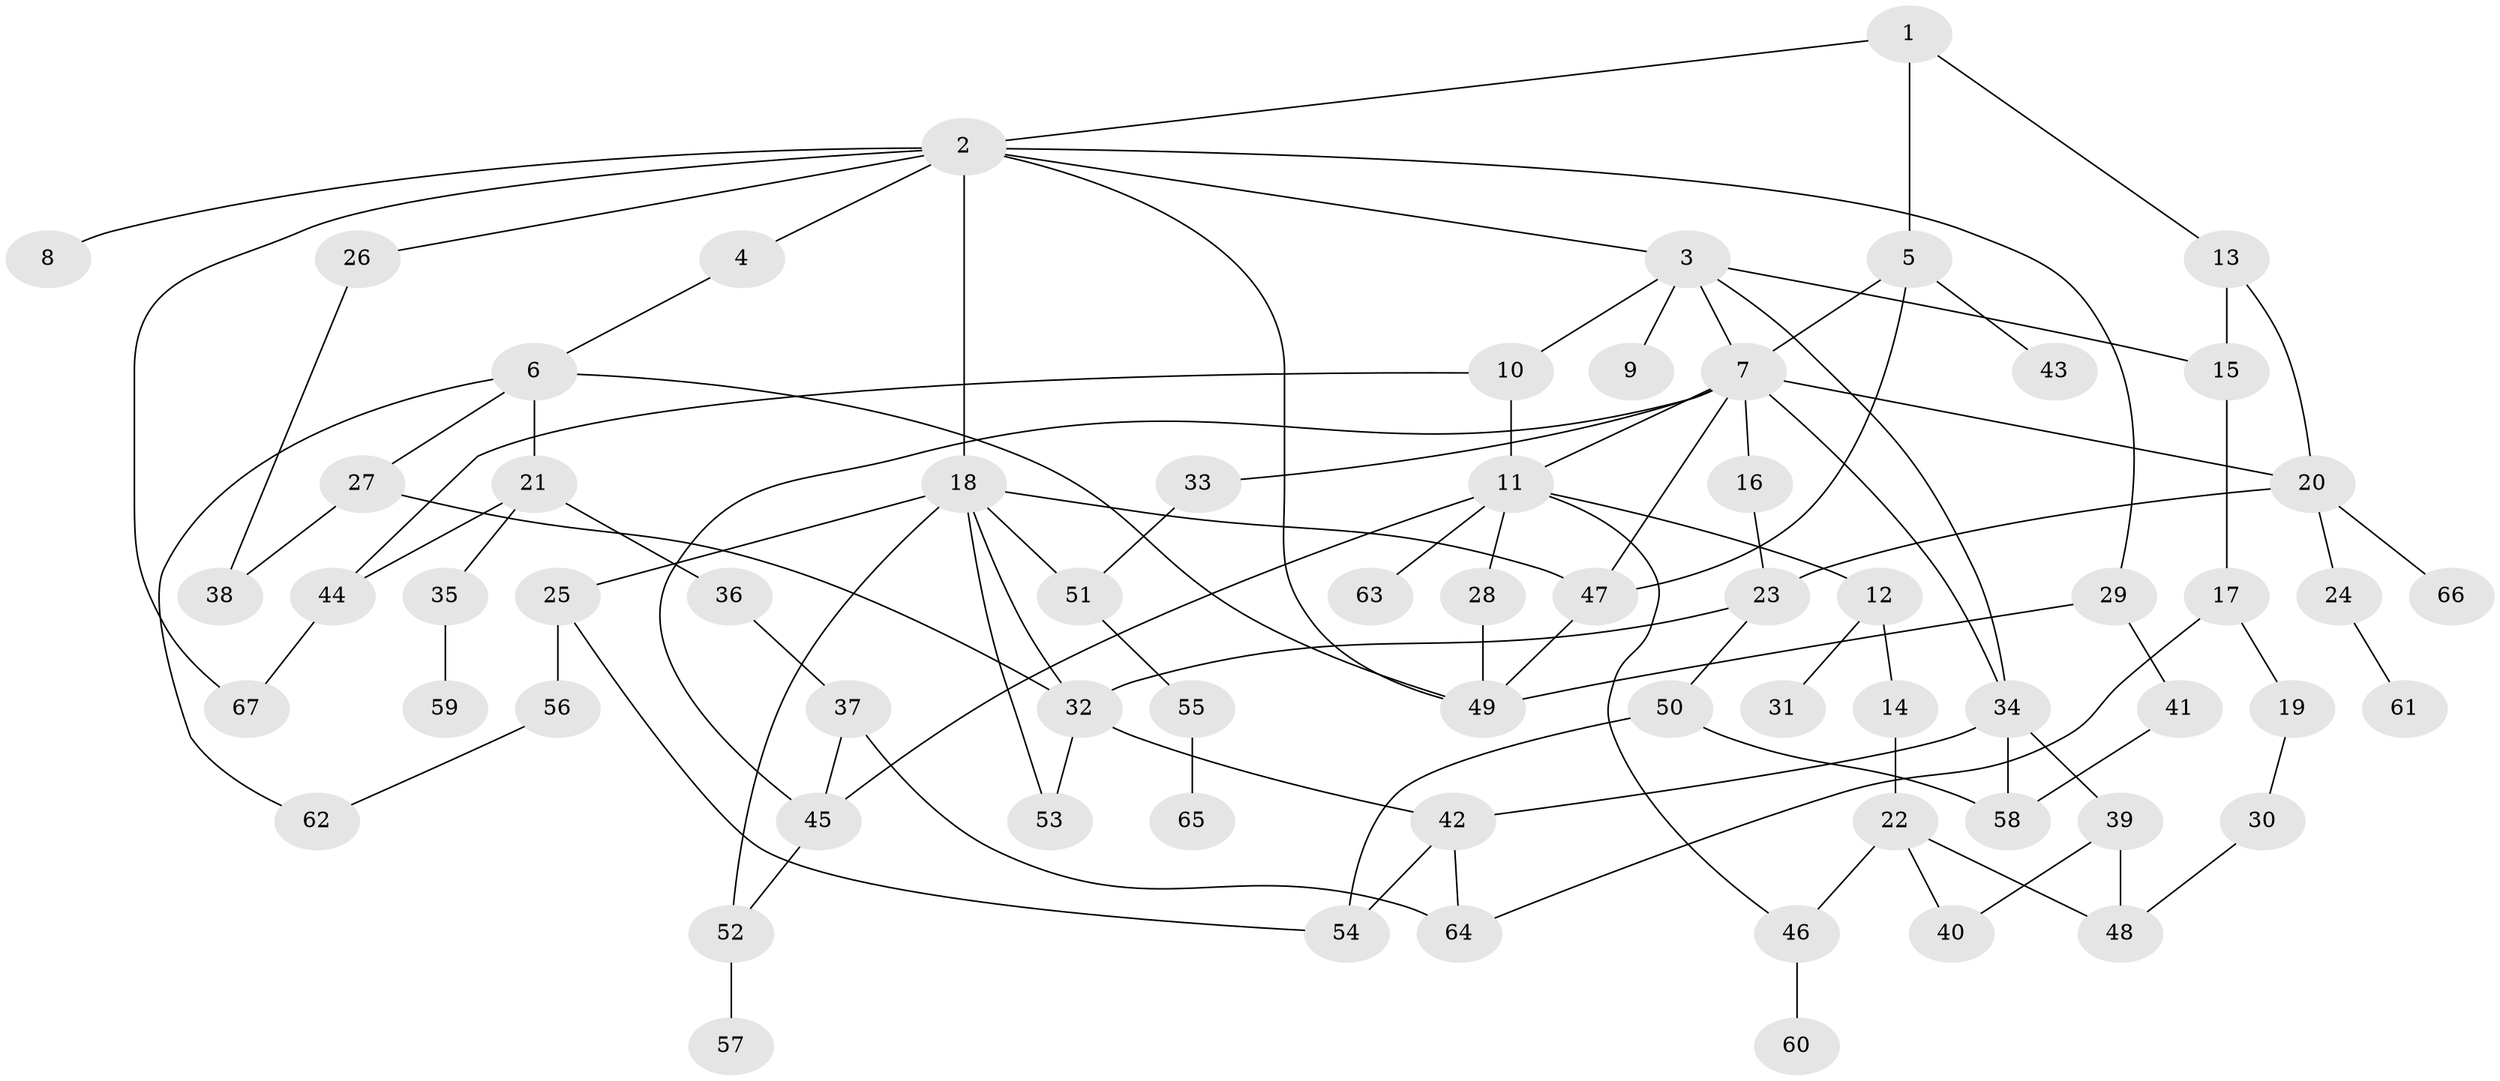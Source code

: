 // Generated by graph-tools (version 1.1) at 2025/13/03/09/25 04:13:21]
// undirected, 67 vertices, 100 edges
graph export_dot {
graph [start="1"]
  node [color=gray90,style=filled];
  1;
  2;
  3;
  4;
  5;
  6;
  7;
  8;
  9;
  10;
  11;
  12;
  13;
  14;
  15;
  16;
  17;
  18;
  19;
  20;
  21;
  22;
  23;
  24;
  25;
  26;
  27;
  28;
  29;
  30;
  31;
  32;
  33;
  34;
  35;
  36;
  37;
  38;
  39;
  40;
  41;
  42;
  43;
  44;
  45;
  46;
  47;
  48;
  49;
  50;
  51;
  52;
  53;
  54;
  55;
  56;
  57;
  58;
  59;
  60;
  61;
  62;
  63;
  64;
  65;
  66;
  67;
  1 -- 2;
  1 -- 5;
  1 -- 13;
  2 -- 3;
  2 -- 4;
  2 -- 8;
  2 -- 18;
  2 -- 26;
  2 -- 29;
  2 -- 67;
  2 -- 49;
  3 -- 7;
  3 -- 9;
  3 -- 10;
  3 -- 34;
  3 -- 15;
  4 -- 6;
  5 -- 43;
  5 -- 7;
  5 -- 47;
  6 -- 21;
  6 -- 27;
  6 -- 62;
  6 -- 49;
  7 -- 16;
  7 -- 20;
  7 -- 33;
  7 -- 45;
  7 -- 34;
  7 -- 47;
  7 -- 11;
  10 -- 11;
  10 -- 44;
  11 -- 12;
  11 -- 28;
  11 -- 46;
  11 -- 63;
  11 -- 45;
  12 -- 14;
  12 -- 31;
  13 -- 15;
  13 -- 20;
  14 -- 22;
  15 -- 17;
  16 -- 23;
  17 -- 19;
  17 -- 64;
  18 -- 25;
  18 -- 32;
  18 -- 47;
  18 -- 51;
  18 -- 52;
  18 -- 53;
  19 -- 30;
  20 -- 24;
  20 -- 66;
  20 -- 23;
  21 -- 35;
  21 -- 36;
  21 -- 44;
  22 -- 40;
  22 -- 46;
  22 -- 48;
  23 -- 50;
  23 -- 32;
  24 -- 61;
  25 -- 54;
  25 -- 56;
  26 -- 38;
  27 -- 38;
  27 -- 32;
  28 -- 49;
  29 -- 41;
  29 -- 49;
  30 -- 48;
  32 -- 53;
  32 -- 42;
  33 -- 51;
  34 -- 39;
  34 -- 42;
  34 -- 58;
  35 -- 59;
  36 -- 37;
  37 -- 45;
  37 -- 64;
  39 -- 48;
  39 -- 40;
  41 -- 58;
  42 -- 64;
  42 -- 54;
  44 -- 67;
  45 -- 52;
  46 -- 60;
  47 -- 49;
  50 -- 54;
  50 -- 58;
  51 -- 55;
  52 -- 57;
  55 -- 65;
  56 -- 62;
}
